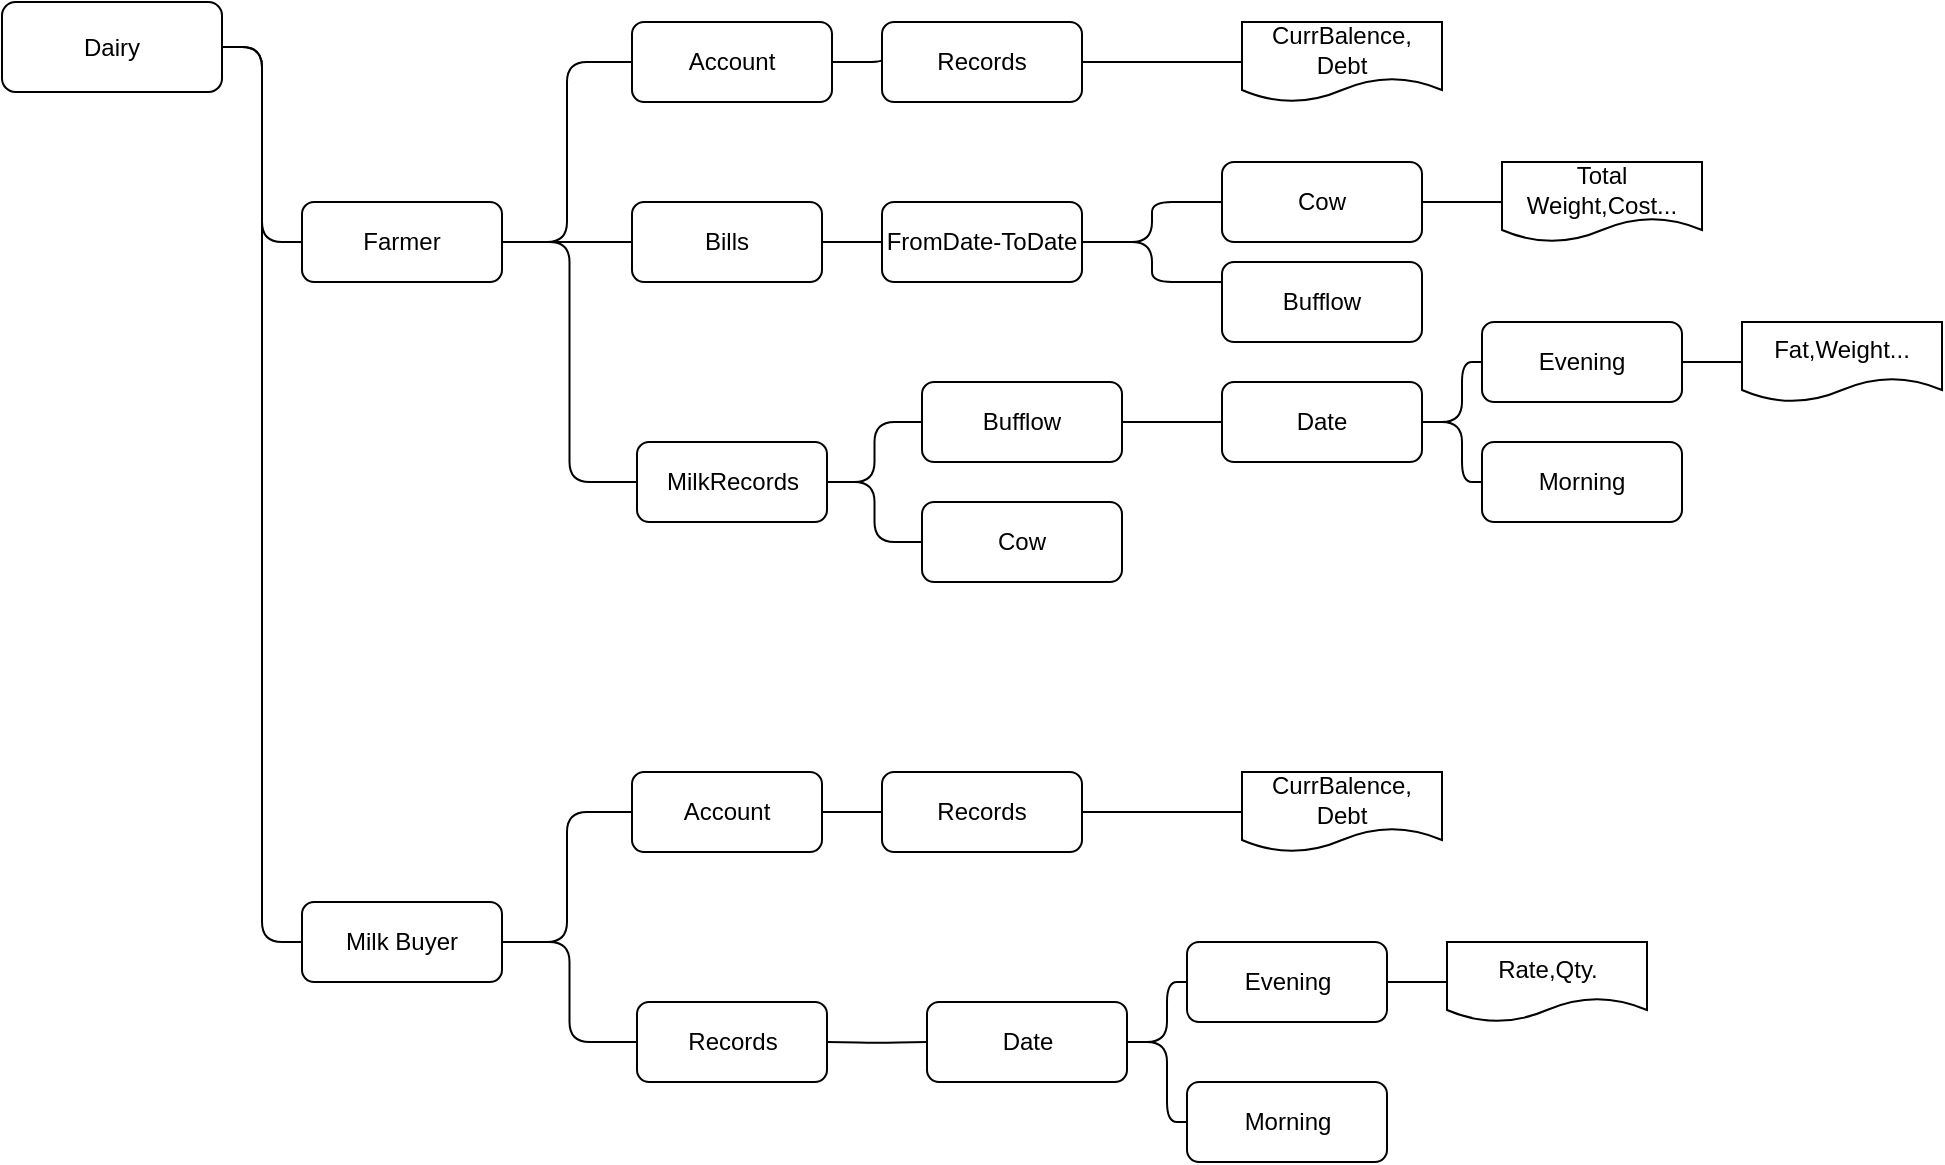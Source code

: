 <mxfile version="20.1.1" type="device"><diagram id="8vguG8fYE6Q4lia9awEp" name="Page-1"><mxGraphModel dx="1190" dy="722" grid="1" gridSize="10" guides="1" tooltips="1" connect="1" arrows="1" fold="1" page="1" pageScale="1" pageWidth="850" pageHeight="1100" math="0" shadow="0"><root><mxCell id="0"/><mxCell id="1" parent="0"/><mxCell id="EP9i1rIDXnDHMiUO7yNb-5" style="rounded=1;orthogonalLoop=1;jettySize=auto;html=1;entryX=0;entryY=0.5;entryDx=0;entryDy=0;edgeStyle=orthogonalEdgeStyle;endArrow=none;endFill=0;" parent="1" source="EP9i1rIDXnDHMiUO7yNb-1" target="EP9i1rIDXnDHMiUO7yNb-3" edge="1"><mxGeometry relative="1" as="geometry"/></mxCell><mxCell id="EP9i1rIDXnDHMiUO7yNb-79" style="edgeStyle=orthogonalEdgeStyle;rounded=1;orthogonalLoop=1;jettySize=auto;html=1;entryX=0;entryY=0.5;entryDx=0;entryDy=0;endArrow=none;endFill=0;" parent="1" source="EP9i1rIDXnDHMiUO7yNb-1" target="EP9i1rIDXnDHMiUO7yNb-55" edge="1"><mxGeometry relative="1" as="geometry"/></mxCell><mxCell id="EP9i1rIDXnDHMiUO7yNb-1" value="Dairy" style="rounded=1;whiteSpace=wrap;html=1;" parent="1" vertex="1"><mxGeometry x="10" y="30" width="110" height="45" as="geometry"/></mxCell><mxCell id="EP9i1rIDXnDHMiUO7yNb-36" style="edgeStyle=orthogonalEdgeStyle;rounded=1;orthogonalLoop=1;jettySize=auto;html=1;exitX=1;exitY=0.5;exitDx=0;exitDy=0;entryX=0;entryY=0.5;entryDx=0;entryDy=0;endArrow=none;endFill=0;" parent="1" source="EP9i1rIDXnDHMiUO7yNb-3" target="EP9i1rIDXnDHMiUO7yNb-14" edge="1"><mxGeometry relative="1" as="geometry"/></mxCell><mxCell id="EP9i1rIDXnDHMiUO7yNb-37" style="edgeStyle=orthogonalEdgeStyle;rounded=1;orthogonalLoop=1;jettySize=auto;html=1;entryX=0;entryY=0.5;entryDx=0;entryDy=0;endArrow=none;endFill=0;" parent="1" source="EP9i1rIDXnDHMiUO7yNb-3" target="EP9i1rIDXnDHMiUO7yNb-10" edge="1"><mxGeometry relative="1" as="geometry"/></mxCell><mxCell id="EP9i1rIDXnDHMiUO7yNb-42" style="edgeStyle=orthogonalEdgeStyle;rounded=1;orthogonalLoop=1;jettySize=auto;html=1;entryX=0;entryY=0.5;entryDx=0;entryDy=0;endArrow=none;endFill=0;" parent="1" source="EP9i1rIDXnDHMiUO7yNb-3" target="EP9i1rIDXnDHMiUO7yNb-41" edge="1"><mxGeometry relative="1" as="geometry"/></mxCell><mxCell id="EP9i1rIDXnDHMiUO7yNb-3" value="Farmer" style="whiteSpace=wrap;html=1;rounded=1;" parent="1" vertex="1"><mxGeometry x="160" y="130" width="100" height="40" as="geometry"/></mxCell><mxCell id="EP9i1rIDXnDHMiUO7yNb-17" value="" style="edgeStyle=orthogonalEdgeStyle;rounded=1;orthogonalLoop=1;jettySize=auto;html=1;endArrow=none;endFill=0;" parent="1" source="EP9i1rIDXnDHMiUO7yNb-10" edge="1"><mxGeometry relative="1" as="geometry"><mxPoint x="480" y="53.692" as="targetPoint"/></mxGeometry></mxCell><mxCell id="EP9i1rIDXnDHMiUO7yNb-10" value="Account" style="whiteSpace=wrap;html=1;rounded=1;" parent="1" vertex="1"><mxGeometry x="325" y="40" width="100" height="40" as="geometry"/></mxCell><mxCell id="EP9i1rIDXnDHMiUO7yNb-40" style="edgeStyle=orthogonalEdgeStyle;rounded=1;orthogonalLoop=1;jettySize=auto;html=1;entryX=0;entryY=0.5;entryDx=0;entryDy=0;endArrow=none;endFill=0;" parent="1" source="EP9i1rIDXnDHMiUO7yNb-14" target="EP9i1rIDXnDHMiUO7yNb-24" edge="1"><mxGeometry relative="1" as="geometry"/></mxCell><mxCell id="EP9i1rIDXnDHMiUO7yNb-14" value="Bills" style="whiteSpace=wrap;html=1;rounded=1;" parent="1" vertex="1"><mxGeometry x="325" y="130" width="95" height="40" as="geometry"/></mxCell><mxCell id="EP9i1rIDXnDHMiUO7yNb-20" value="CurrBalence,&lt;br&gt;Debt" style="shape=document;whiteSpace=wrap;html=1;boundedLbl=1;" parent="1" vertex="1"><mxGeometry x="630" y="40" width="100" height="40" as="geometry"/></mxCell><mxCell id="EP9i1rIDXnDHMiUO7yNb-68" style="edgeStyle=orthogonalEdgeStyle;rounded=1;orthogonalLoop=1;jettySize=auto;html=1;entryX=0;entryY=0.5;entryDx=0;entryDy=0;endArrow=none;endFill=0;" parent="1" source="EP9i1rIDXnDHMiUO7yNb-22" target="EP9i1rIDXnDHMiUO7yNb-20" edge="1"><mxGeometry relative="1" as="geometry"/></mxCell><mxCell id="EP9i1rIDXnDHMiUO7yNb-22" value="Records" style="whiteSpace=wrap;html=1;rounded=1;" parent="1" vertex="1"><mxGeometry x="450" y="40" width="100" height="40" as="geometry"/></mxCell><mxCell id="EP9i1rIDXnDHMiUO7yNb-30" style="edgeStyle=orthogonalEdgeStyle;rounded=1;orthogonalLoop=1;jettySize=auto;html=1;entryX=0;entryY=0.5;entryDx=0;entryDy=0;endArrow=none;endFill=0;" parent="1" source="EP9i1rIDXnDHMiUO7yNb-24" target="EP9i1rIDXnDHMiUO7yNb-28" edge="1"><mxGeometry relative="1" as="geometry"/></mxCell><mxCell id="EP9i1rIDXnDHMiUO7yNb-32" style="edgeStyle=orthogonalEdgeStyle;rounded=1;orthogonalLoop=1;jettySize=auto;html=1;entryX=0;entryY=0.25;entryDx=0;entryDy=0;endArrow=none;endFill=0;" parent="1" source="EP9i1rIDXnDHMiUO7yNb-24" target="EP9i1rIDXnDHMiUO7yNb-31" edge="1"><mxGeometry relative="1" as="geometry"/></mxCell><mxCell id="EP9i1rIDXnDHMiUO7yNb-24" value="FromDate-ToDate" style="whiteSpace=wrap;html=1;rounded=1;" parent="1" vertex="1"><mxGeometry x="450" y="130" width="100" height="40" as="geometry"/></mxCell><mxCell id="EP9i1rIDXnDHMiUO7yNb-39" style="edgeStyle=orthogonalEdgeStyle;rounded=1;orthogonalLoop=1;jettySize=auto;html=1;endArrow=none;endFill=0;" parent="1" source="EP9i1rIDXnDHMiUO7yNb-28" target="EP9i1rIDXnDHMiUO7yNb-38" edge="1"><mxGeometry relative="1" as="geometry"/></mxCell><mxCell id="EP9i1rIDXnDHMiUO7yNb-28" value="Cow" style="whiteSpace=wrap;html=1;rounded=1;" parent="1" vertex="1"><mxGeometry x="620" y="110" width="100" height="40" as="geometry"/></mxCell><mxCell id="EP9i1rIDXnDHMiUO7yNb-31" value="Bufflow" style="whiteSpace=wrap;html=1;rounded=1;" parent="1" vertex="1"><mxGeometry x="620" y="160" width="100" height="40" as="geometry"/></mxCell><mxCell id="EP9i1rIDXnDHMiUO7yNb-33" style="edgeStyle=orthogonalEdgeStyle;rounded=1;orthogonalLoop=1;jettySize=auto;html=1;exitX=0.5;exitY=1;exitDx=0;exitDy=0;endArrow=none;endFill=0;" parent="1" source="EP9i1rIDXnDHMiUO7yNb-31" target="EP9i1rIDXnDHMiUO7yNb-31" edge="1"><mxGeometry relative="1" as="geometry"/></mxCell><mxCell id="EP9i1rIDXnDHMiUO7yNb-38" value="Total Weight,Cost..." style="shape=document;whiteSpace=wrap;html=1;boundedLbl=1;" parent="1" vertex="1"><mxGeometry x="760" y="110" width="100" height="40" as="geometry"/></mxCell><mxCell id="EP9i1rIDXnDHMiUO7yNb-45" style="edgeStyle=orthogonalEdgeStyle;rounded=1;orthogonalLoop=1;jettySize=auto;html=1;exitX=1;exitY=0.5;exitDx=0;exitDy=0;entryX=0;entryY=0.5;entryDx=0;entryDy=0;endArrow=none;endFill=0;" parent="1" source="EP9i1rIDXnDHMiUO7yNb-41" target="EP9i1rIDXnDHMiUO7yNb-43" edge="1"><mxGeometry relative="1" as="geometry"/></mxCell><mxCell id="EP9i1rIDXnDHMiUO7yNb-46" style="edgeStyle=orthogonalEdgeStyle;rounded=1;orthogonalLoop=1;jettySize=auto;html=1;entryX=0;entryY=0.5;entryDx=0;entryDy=0;endArrow=none;endFill=0;" parent="1" source="EP9i1rIDXnDHMiUO7yNb-41" target="EP9i1rIDXnDHMiUO7yNb-44" edge="1"><mxGeometry relative="1" as="geometry"/></mxCell><mxCell id="EP9i1rIDXnDHMiUO7yNb-41" value="MilkRecords" style="whiteSpace=wrap;html=1;rounded=1;" parent="1" vertex="1"><mxGeometry x="327.5" y="250" width="95" height="40" as="geometry"/></mxCell><mxCell id="EP9i1rIDXnDHMiUO7yNb-48" style="edgeStyle=orthogonalEdgeStyle;rounded=1;orthogonalLoop=1;jettySize=auto;html=1;exitX=1;exitY=0.5;exitDx=0;exitDy=0;endArrow=none;endFill=0;" parent="1" source="EP9i1rIDXnDHMiUO7yNb-43" target="EP9i1rIDXnDHMiUO7yNb-47" edge="1"><mxGeometry relative="1" as="geometry"/></mxCell><mxCell id="EP9i1rIDXnDHMiUO7yNb-43" value="Bufflow" style="whiteSpace=wrap;html=1;rounded=1;" parent="1" vertex="1"><mxGeometry x="470" y="220" width="100" height="40" as="geometry"/></mxCell><mxCell id="EP9i1rIDXnDHMiUO7yNb-44" value="Cow" style="whiteSpace=wrap;html=1;rounded=1;" parent="1" vertex="1"><mxGeometry x="470" y="280" width="100" height="40" as="geometry"/></mxCell><mxCell id="EP9i1rIDXnDHMiUO7yNb-51" style="edgeStyle=orthogonalEdgeStyle;rounded=1;orthogonalLoop=1;jettySize=auto;html=1;entryX=0;entryY=0.5;entryDx=0;entryDy=0;endArrow=none;endFill=0;" parent="1" source="EP9i1rIDXnDHMiUO7yNb-47" target="EP9i1rIDXnDHMiUO7yNb-49" edge="1"><mxGeometry relative="1" as="geometry"/></mxCell><mxCell id="EP9i1rIDXnDHMiUO7yNb-52" style="edgeStyle=orthogonalEdgeStyle;rounded=1;orthogonalLoop=1;jettySize=auto;html=1;entryX=0;entryY=0.5;entryDx=0;entryDy=0;endArrow=none;endFill=0;" parent="1" source="EP9i1rIDXnDHMiUO7yNb-47" target="EP9i1rIDXnDHMiUO7yNb-50" edge="1"><mxGeometry relative="1" as="geometry"/></mxCell><mxCell id="EP9i1rIDXnDHMiUO7yNb-47" value="Date" style="whiteSpace=wrap;html=1;rounded=1;" parent="1" vertex="1"><mxGeometry x="620" y="220" width="100" height="40" as="geometry"/></mxCell><mxCell id="EP9i1rIDXnDHMiUO7yNb-54" style="edgeStyle=orthogonalEdgeStyle;rounded=1;orthogonalLoop=1;jettySize=auto;html=1;endArrow=none;endFill=0;" parent="1" source="EP9i1rIDXnDHMiUO7yNb-49" target="EP9i1rIDXnDHMiUO7yNb-53" edge="1"><mxGeometry relative="1" as="geometry"/></mxCell><mxCell id="EP9i1rIDXnDHMiUO7yNb-49" value="Evening" style="whiteSpace=wrap;html=1;rounded=1;" parent="1" vertex="1"><mxGeometry x="750" y="190" width="100" height="40" as="geometry"/></mxCell><mxCell id="EP9i1rIDXnDHMiUO7yNb-50" value="Morning" style="whiteSpace=wrap;html=1;rounded=1;" parent="1" vertex="1"><mxGeometry x="750" y="250" width="100" height="40" as="geometry"/></mxCell><mxCell id="EP9i1rIDXnDHMiUO7yNb-53" value="Fat,Weight..." style="shape=document;whiteSpace=wrap;html=1;boundedLbl=1;" parent="1" vertex="1"><mxGeometry x="880" y="190" width="100" height="40" as="geometry"/></mxCell><mxCell id="EP9i1rIDXnDHMiUO7yNb-64" style="edgeStyle=orthogonalEdgeStyle;rounded=1;orthogonalLoop=1;jettySize=auto;html=1;entryX=0;entryY=0.5;entryDx=0;entryDy=0;endArrow=none;endFill=0;" parent="1" source="EP9i1rIDXnDHMiUO7yNb-55" target="EP9i1rIDXnDHMiUO7yNb-60" edge="1"><mxGeometry relative="1" as="geometry"/></mxCell><mxCell id="EP9i1rIDXnDHMiUO7yNb-67" style="edgeStyle=orthogonalEdgeStyle;rounded=1;orthogonalLoop=1;jettySize=auto;html=1;entryX=0;entryY=0.5;entryDx=0;entryDy=0;endArrow=none;endFill=0;" parent="1" source="EP9i1rIDXnDHMiUO7yNb-55" target="EP9i1rIDXnDHMiUO7yNb-66" edge="1"><mxGeometry relative="1" as="geometry"/></mxCell><mxCell id="EP9i1rIDXnDHMiUO7yNb-55" value="Milk Buyer" style="whiteSpace=wrap;html=1;rounded=1;" parent="1" vertex="1"><mxGeometry x="160" y="480" width="100" height="40" as="geometry"/></mxCell><mxCell id="EP9i1rIDXnDHMiUO7yNb-65" style="edgeStyle=orthogonalEdgeStyle;rounded=1;orthogonalLoop=1;jettySize=auto;html=1;entryX=0;entryY=0.5;entryDx=0;entryDy=0;endArrow=none;endFill=0;" parent="1" source="EP9i1rIDXnDHMiUO7yNb-60" target="EP9i1rIDXnDHMiUO7yNb-63" edge="1"><mxGeometry relative="1" as="geometry"/></mxCell><mxCell id="EP9i1rIDXnDHMiUO7yNb-60" value="Account" style="whiteSpace=wrap;html=1;rounded=1;" parent="1" vertex="1"><mxGeometry x="325" y="415" width="95" height="40" as="geometry"/></mxCell><mxCell id="EP9i1rIDXnDHMiUO7yNb-62" value="CurrBalence,&lt;br&gt;Debt" style="shape=document;whiteSpace=wrap;html=1;boundedLbl=1;" parent="1" vertex="1"><mxGeometry x="630" y="415" width="100" height="40" as="geometry"/></mxCell><mxCell id="EP9i1rIDXnDHMiUO7yNb-69" style="edgeStyle=orthogonalEdgeStyle;rounded=1;orthogonalLoop=1;jettySize=auto;html=1;endArrow=none;endFill=0;" parent="1" source="EP9i1rIDXnDHMiUO7yNb-63" target="EP9i1rIDXnDHMiUO7yNb-62" edge="1"><mxGeometry relative="1" as="geometry"/></mxCell><mxCell id="EP9i1rIDXnDHMiUO7yNb-63" value="Records" style="whiteSpace=wrap;html=1;rounded=1;" parent="1" vertex="1"><mxGeometry x="450" y="415" width="100" height="40" as="geometry"/></mxCell><mxCell id="EP9i1rIDXnDHMiUO7yNb-66" value="Records" style="whiteSpace=wrap;html=1;rounded=1;" parent="1" vertex="1"><mxGeometry x="327.5" y="530" width="95" height="40" as="geometry"/></mxCell><mxCell id="EP9i1rIDXnDHMiUO7yNb-71" style="edgeStyle=orthogonalEdgeStyle;rounded=1;orthogonalLoop=1;jettySize=auto;html=1;exitX=1;exitY=0.5;exitDx=0;exitDy=0;endArrow=none;endFill=0;" parent="1" target="EP9i1rIDXnDHMiUO7yNb-74" edge="1"><mxGeometry relative="1" as="geometry"><mxPoint x="422.5" y="550" as="sourcePoint"/></mxGeometry></mxCell><mxCell id="EP9i1rIDXnDHMiUO7yNb-72" style="edgeStyle=orthogonalEdgeStyle;rounded=1;orthogonalLoop=1;jettySize=auto;html=1;entryX=0;entryY=0.5;entryDx=0;entryDy=0;endArrow=none;endFill=0;" parent="1" source="EP9i1rIDXnDHMiUO7yNb-74" target="EP9i1rIDXnDHMiUO7yNb-76" edge="1"><mxGeometry relative="1" as="geometry"/></mxCell><mxCell id="EP9i1rIDXnDHMiUO7yNb-73" style="edgeStyle=orthogonalEdgeStyle;rounded=1;orthogonalLoop=1;jettySize=auto;html=1;entryX=0;entryY=0.5;entryDx=0;entryDy=0;endArrow=none;endFill=0;" parent="1" source="EP9i1rIDXnDHMiUO7yNb-74" target="EP9i1rIDXnDHMiUO7yNb-77" edge="1"><mxGeometry relative="1" as="geometry"/></mxCell><mxCell id="EP9i1rIDXnDHMiUO7yNb-74" value="Date" style="whiteSpace=wrap;html=1;rounded=1;" parent="1" vertex="1"><mxGeometry x="472.5" y="530" width="100" height="40" as="geometry"/></mxCell><mxCell id="EP9i1rIDXnDHMiUO7yNb-75" style="edgeStyle=orthogonalEdgeStyle;rounded=1;orthogonalLoop=1;jettySize=auto;html=1;endArrow=none;endFill=0;" parent="1" source="EP9i1rIDXnDHMiUO7yNb-76" target="EP9i1rIDXnDHMiUO7yNb-78" edge="1"><mxGeometry relative="1" as="geometry"/></mxCell><mxCell id="EP9i1rIDXnDHMiUO7yNb-76" value="Evening" style="whiteSpace=wrap;html=1;rounded=1;" parent="1" vertex="1"><mxGeometry x="602.5" y="500" width="100" height="40" as="geometry"/></mxCell><mxCell id="EP9i1rIDXnDHMiUO7yNb-77" value="Morning" style="whiteSpace=wrap;html=1;rounded=1;" parent="1" vertex="1"><mxGeometry x="602.5" y="570" width="100" height="40" as="geometry"/></mxCell><mxCell id="EP9i1rIDXnDHMiUO7yNb-78" value="Rate,Qty." style="shape=document;whiteSpace=wrap;html=1;boundedLbl=1;" parent="1" vertex="1"><mxGeometry x="732.5" y="500" width="100" height="40" as="geometry"/></mxCell></root></mxGraphModel></diagram></mxfile>